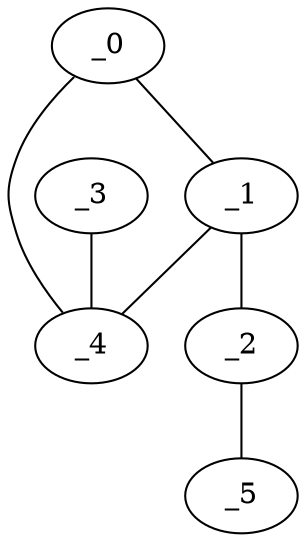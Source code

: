 graph MP1_0006 {
	_0	 [x="1.04868",
		y="1.34211"];
	_1	 [x="2.64565",
		y="3.04661"];
	_0 -- _1;
	_4	 [x="0.609544",
		y="3.68402"];
	_0 -- _4;
	_2	 [x="2.5",
		y="0.5"];
	_1 -- _2;
	_1 -- _4;
	_5	 [x="2.28155",
		y="0.419438"];
	_2 -- _5;
	_3	 [x="0.517716",
		y="0.611178"];
	_3 -- _4;
}
